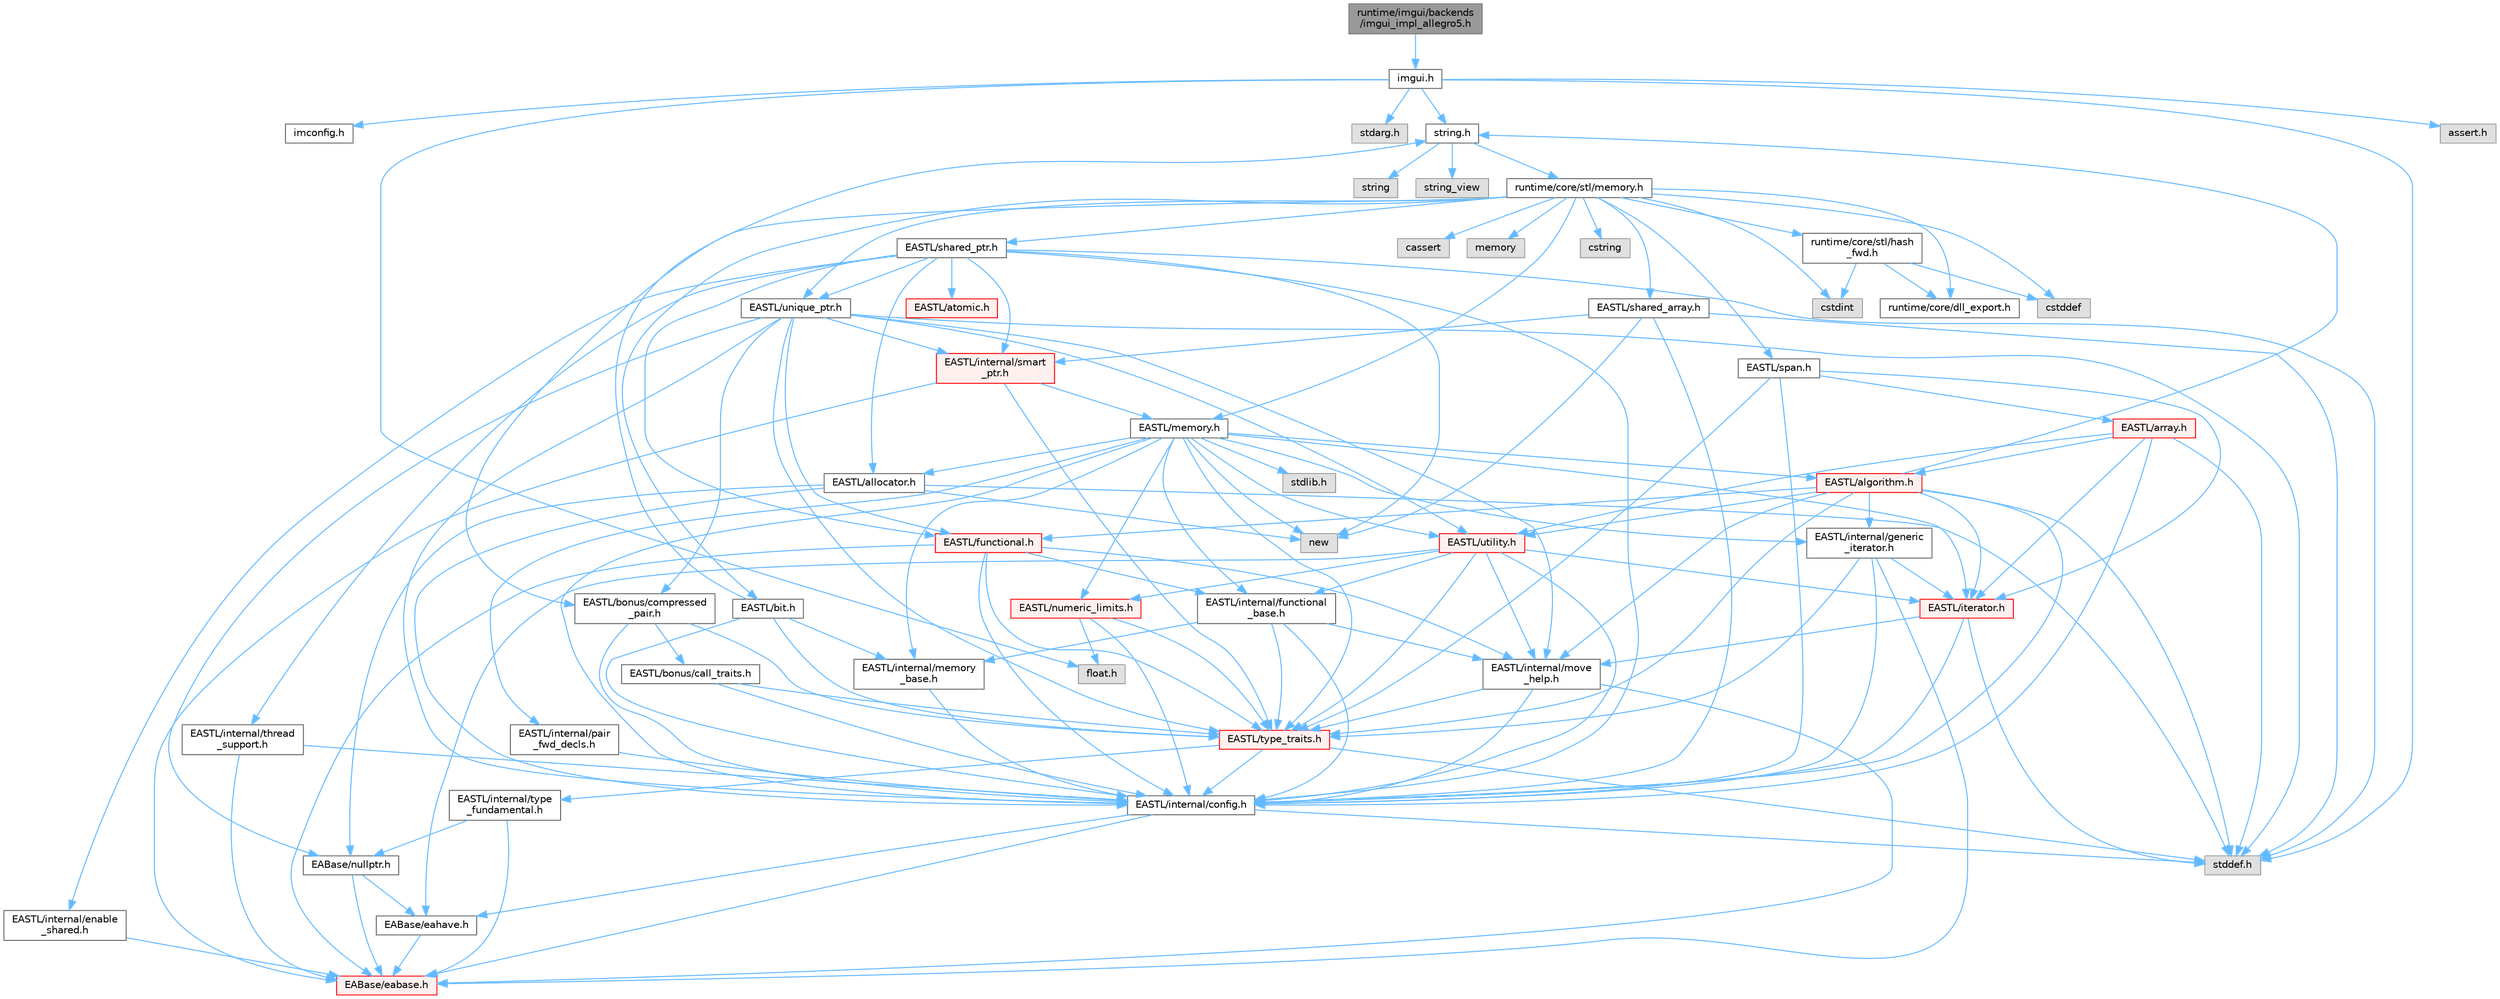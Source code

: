 digraph "runtime/imgui/backends/imgui_impl_allegro5.h"
{
 // LATEX_PDF_SIZE
  bgcolor="transparent";
  edge [fontname=Helvetica,fontsize=10,labelfontname=Helvetica,labelfontsize=10];
  node [fontname=Helvetica,fontsize=10,shape=box,height=0.2,width=0.4];
  Node1 [id="Node000001",label="runtime/imgui/backends\l/imgui_impl_allegro5.h",height=0.2,width=0.4,color="gray40", fillcolor="grey60", style="filled", fontcolor="black",tooltip=" "];
  Node1 -> Node2 [id="edge1_Node000001_Node000002",color="steelblue1",style="solid",tooltip=" "];
  Node2 [id="Node000002",label="imgui.h",height=0.2,width=0.4,color="grey40", fillcolor="white", style="filled",URL="$imgui_8h.html",tooltip=" "];
  Node2 -> Node3 [id="edge2_Node000002_Node000003",color="steelblue1",style="solid",tooltip=" "];
  Node3 [id="Node000003",label="imconfig.h",height=0.2,width=0.4,color="grey40", fillcolor="white", style="filled",URL="$imconfig_8h.html",tooltip=" "];
  Node2 -> Node4 [id="edge3_Node000002_Node000004",color="steelblue1",style="solid",tooltip=" "];
  Node4 [id="Node000004",label="float.h",height=0.2,width=0.4,color="grey60", fillcolor="#E0E0E0", style="filled",tooltip=" "];
  Node2 -> Node5 [id="edge4_Node000002_Node000005",color="steelblue1",style="solid",tooltip=" "];
  Node5 [id="Node000005",label="stdarg.h",height=0.2,width=0.4,color="grey60", fillcolor="#E0E0E0", style="filled",tooltip=" "];
  Node2 -> Node6 [id="edge5_Node000002_Node000006",color="steelblue1",style="solid",tooltip=" "];
  Node6 [id="Node000006",label="stddef.h",height=0.2,width=0.4,color="grey60", fillcolor="#E0E0E0", style="filled",tooltip=" "];
  Node2 -> Node7 [id="edge6_Node000002_Node000007",color="steelblue1",style="solid",tooltip=" "];
  Node7 [id="Node000007",label="string.h",height=0.2,width=0.4,color="grey40", fillcolor="white", style="filled",URL="$string_8h.html",tooltip=" "];
  Node7 -> Node8 [id="edge7_Node000007_Node000008",color="steelblue1",style="solid",tooltip=" "];
  Node8 [id="Node000008",label="string",height=0.2,width=0.4,color="grey60", fillcolor="#E0E0E0", style="filled",tooltip=" "];
  Node7 -> Node9 [id="edge8_Node000007_Node000009",color="steelblue1",style="solid",tooltip=" "];
  Node9 [id="Node000009",label="string_view",height=0.2,width=0.4,color="grey60", fillcolor="#E0E0E0", style="filled",tooltip=" "];
  Node7 -> Node10 [id="edge9_Node000007_Node000010",color="steelblue1",style="solid",tooltip=" "];
  Node10 [id="Node000010",label="runtime/core/stl/memory.h",height=0.2,width=0.4,color="grey40", fillcolor="white", style="filled",URL="$core_2stl_2memory_8h.html",tooltip=" "];
  Node10 -> Node11 [id="edge10_Node000010_Node000011",color="steelblue1",style="solid",tooltip=" "];
  Node11 [id="Node000011",label="cstddef",height=0.2,width=0.4,color="grey60", fillcolor="#E0E0E0", style="filled",tooltip=" "];
  Node10 -> Node12 [id="edge11_Node000010_Node000012",color="steelblue1",style="solid",tooltip=" "];
  Node12 [id="Node000012",label="cstdint",height=0.2,width=0.4,color="grey60", fillcolor="#E0E0E0", style="filled",tooltip=" "];
  Node10 -> Node13 [id="edge12_Node000010_Node000013",color="steelblue1",style="solid",tooltip=" "];
  Node13 [id="Node000013",label="cassert",height=0.2,width=0.4,color="grey60", fillcolor="#E0E0E0", style="filled",tooltip=" "];
  Node10 -> Node14 [id="edge13_Node000010_Node000014",color="steelblue1",style="solid",tooltip=" "];
  Node14 [id="Node000014",label="memory",height=0.2,width=0.4,color="grey60", fillcolor="#E0E0E0", style="filled",tooltip=" "];
  Node10 -> Node15 [id="edge14_Node000010_Node000015",color="steelblue1",style="solid",tooltip=" "];
  Node15 [id="Node000015",label="cstring",height=0.2,width=0.4,color="grey60", fillcolor="#E0E0E0", style="filled",tooltip=" "];
  Node10 -> Node16 [id="edge15_Node000010_Node000016",color="steelblue1",style="solid",tooltip=" "];
  Node16 [id="Node000016",label="EASTL/bit.h",height=0.2,width=0.4,color="grey40", fillcolor="white", style="filled",URL="$bit_8h.html",tooltip=" "];
  Node16 -> Node17 [id="edge16_Node000016_Node000017",color="steelblue1",style="solid",tooltip=" "];
  Node17 [id="Node000017",label="EASTL/internal/config.h",height=0.2,width=0.4,color="grey40", fillcolor="white", style="filled",URL="$config_8h.html",tooltip=" "];
  Node17 -> Node18 [id="edge17_Node000017_Node000018",color="steelblue1",style="solid",tooltip=" "];
  Node18 [id="Node000018",label="EABase/eabase.h",height=0.2,width=0.4,color="red", fillcolor="#FFF0F0", style="filled",URL="$eabase_8h.html",tooltip=" "];
  Node17 -> Node24 [id="edge18_Node000017_Node000024",color="steelblue1",style="solid",tooltip=" "];
  Node24 [id="Node000024",label="EABase/eahave.h",height=0.2,width=0.4,color="grey40", fillcolor="white", style="filled",URL="$eahave_8h.html",tooltip=" "];
  Node24 -> Node18 [id="edge19_Node000024_Node000018",color="steelblue1",style="solid",tooltip=" "];
  Node17 -> Node6 [id="edge20_Node000017_Node000006",color="steelblue1",style="solid",tooltip=" "];
  Node16 -> Node25 [id="edge21_Node000016_Node000025",color="steelblue1",style="solid",tooltip=" "];
  Node25 [id="Node000025",label="EASTL/internal/memory\l_base.h",height=0.2,width=0.4,color="grey40", fillcolor="white", style="filled",URL="$memory__base_8h.html",tooltip=" "];
  Node25 -> Node17 [id="edge22_Node000025_Node000017",color="steelblue1",style="solid",tooltip=" "];
  Node16 -> Node26 [id="edge23_Node000016_Node000026",color="steelblue1",style="solid",tooltip=" "];
  Node26 [id="Node000026",label="EASTL/type_traits.h",height=0.2,width=0.4,color="red", fillcolor="#FFF0F0", style="filled",URL="$_e_a_s_t_l_2include_2_e_a_s_t_l_2type__traits_8h.html",tooltip=" "];
  Node26 -> Node17 [id="edge24_Node000026_Node000017",color="steelblue1",style="solid",tooltip=" "];
  Node26 -> Node6 [id="edge25_Node000026_Node000006",color="steelblue1",style="solid",tooltip=" "];
  Node26 -> Node27 [id="edge26_Node000026_Node000027",color="steelblue1",style="solid",tooltip=" "];
  Node27 [id="Node000027",label="EASTL/internal/type\l_fundamental.h",height=0.2,width=0.4,color="grey40", fillcolor="white", style="filled",URL="$type__fundamental_8h.html",tooltip=" "];
  Node27 -> Node18 [id="edge27_Node000027_Node000018",color="steelblue1",style="solid",tooltip=" "];
  Node27 -> Node28 [id="edge28_Node000027_Node000028",color="steelblue1",style="solid",tooltip=" "];
  Node28 [id="Node000028",label="EABase/nullptr.h",height=0.2,width=0.4,color="grey40", fillcolor="white", style="filled",URL="$nullptr_8h.html",tooltip=" "];
  Node28 -> Node18 [id="edge29_Node000028_Node000018",color="steelblue1",style="solid",tooltip=" "];
  Node28 -> Node24 [id="edge30_Node000028_Node000024",color="steelblue1",style="solid",tooltip=" "];
  Node16 -> Node7 [id="edge31_Node000016_Node000007",color="steelblue1",style="solid",tooltip=" "];
  Node10 -> Node36 [id="edge32_Node000010_Node000036",color="steelblue1",style="solid",tooltip=" "];
  Node36 [id="Node000036",label="EASTL/memory.h",height=0.2,width=0.4,color="grey40", fillcolor="white", style="filled",URL="$_e_a_s_t_l_2include_2_e_a_s_t_l_2memory_8h.html",tooltip=" "];
  Node36 -> Node17 [id="edge33_Node000036_Node000017",color="steelblue1",style="solid",tooltip=" "];
  Node36 -> Node25 [id="edge34_Node000036_Node000025",color="steelblue1",style="solid",tooltip=" "];
  Node36 -> Node37 [id="edge35_Node000036_Node000037",color="steelblue1",style="solid",tooltip=" "];
  Node37 [id="Node000037",label="EASTL/internal/generic\l_iterator.h",height=0.2,width=0.4,color="grey40", fillcolor="white", style="filled",URL="$generic__iterator_8h.html",tooltip=" "];
  Node37 -> Node18 [id="edge36_Node000037_Node000018",color="steelblue1",style="solid",tooltip=" "];
  Node37 -> Node17 [id="edge37_Node000037_Node000017",color="steelblue1",style="solid",tooltip=" "];
  Node37 -> Node38 [id="edge38_Node000037_Node000038",color="steelblue1",style="solid",tooltip=" "];
  Node38 [id="Node000038",label="EASTL/iterator.h",height=0.2,width=0.4,color="red", fillcolor="#FFF0F0", style="filled",URL="$_e_a_s_t_l_2include_2_e_a_s_t_l_2iterator_8h.html",tooltip=" "];
  Node38 -> Node17 [id="edge39_Node000038_Node000017",color="steelblue1",style="solid",tooltip=" "];
  Node38 -> Node39 [id="edge40_Node000038_Node000039",color="steelblue1",style="solid",tooltip=" "];
  Node39 [id="Node000039",label="EASTL/internal/move\l_help.h",height=0.2,width=0.4,color="grey40", fillcolor="white", style="filled",URL="$move__help_8h.html",tooltip=" "];
  Node39 -> Node18 [id="edge41_Node000039_Node000018",color="steelblue1",style="solid",tooltip=" "];
  Node39 -> Node17 [id="edge42_Node000039_Node000017",color="steelblue1",style="solid",tooltip=" "];
  Node39 -> Node26 [id="edge43_Node000039_Node000026",color="steelblue1",style="solid",tooltip=" "];
  Node38 -> Node6 [id="edge44_Node000038_Node000006",color="steelblue1",style="solid",tooltip=" "];
  Node37 -> Node26 [id="edge45_Node000037_Node000026",color="steelblue1",style="solid",tooltip=" "];
  Node36 -> Node41 [id="edge46_Node000036_Node000041",color="steelblue1",style="solid",tooltip=" "];
  Node41 [id="Node000041",label="EASTL/internal/pair\l_fwd_decls.h",height=0.2,width=0.4,color="grey40", fillcolor="white", style="filled",URL="$pair__fwd__decls_8h.html",tooltip=" "];
  Node41 -> Node17 [id="edge47_Node000041_Node000017",color="steelblue1",style="solid",tooltip=" "];
  Node36 -> Node42 [id="edge48_Node000036_Node000042",color="steelblue1",style="solid",tooltip=" "];
  Node42 [id="Node000042",label="EASTL/internal/functional\l_base.h",height=0.2,width=0.4,color="grey40", fillcolor="white", style="filled",URL="$functional__base_8h.html",tooltip=" "];
  Node42 -> Node17 [id="edge49_Node000042_Node000017",color="steelblue1",style="solid",tooltip=" "];
  Node42 -> Node25 [id="edge50_Node000042_Node000025",color="steelblue1",style="solid",tooltip=" "];
  Node42 -> Node39 [id="edge51_Node000042_Node000039",color="steelblue1",style="solid",tooltip=" "];
  Node42 -> Node26 [id="edge52_Node000042_Node000026",color="steelblue1",style="solid",tooltip=" "];
  Node36 -> Node43 [id="edge53_Node000036_Node000043",color="steelblue1",style="solid",tooltip=" "];
  Node43 [id="Node000043",label="EASTL/algorithm.h",height=0.2,width=0.4,color="red", fillcolor="#FFF0F0", style="filled",URL="$_e_a_s_t_l_2include_2_e_a_s_t_l_2algorithm_8h.html",tooltip=" "];
  Node43 -> Node17 [id="edge54_Node000043_Node000017",color="steelblue1",style="solid",tooltip=" "];
  Node43 -> Node26 [id="edge55_Node000043_Node000026",color="steelblue1",style="solid",tooltip=" "];
  Node43 -> Node39 [id="edge56_Node000043_Node000039",color="steelblue1",style="solid",tooltip=" "];
  Node43 -> Node38 [id="edge57_Node000043_Node000038",color="steelblue1",style="solid",tooltip=" "];
  Node43 -> Node46 [id="edge58_Node000043_Node000046",color="steelblue1",style="solid",tooltip=" "];
  Node46 [id="Node000046",label="EASTL/functional.h",height=0.2,width=0.4,color="red", fillcolor="#FFF0F0", style="filled",URL="$_e_a_s_t_l_2include_2_e_a_s_t_l_2functional_8h.html",tooltip=" "];
  Node46 -> Node18 [id="edge59_Node000046_Node000018",color="steelblue1",style="solid",tooltip=" "];
  Node46 -> Node17 [id="edge60_Node000046_Node000017",color="steelblue1",style="solid",tooltip=" "];
  Node46 -> Node39 [id="edge61_Node000046_Node000039",color="steelblue1",style="solid",tooltip=" "];
  Node46 -> Node26 [id="edge62_Node000046_Node000026",color="steelblue1",style="solid",tooltip=" "];
  Node46 -> Node42 [id="edge63_Node000046_Node000042",color="steelblue1",style="solid",tooltip=" "];
  Node43 -> Node53 [id="edge64_Node000043_Node000053",color="steelblue1",style="solid",tooltip=" "];
  Node53 [id="Node000053",label="EASTL/utility.h",height=0.2,width=0.4,color="red", fillcolor="#FFF0F0", style="filled",URL="$_e_a_s_t_l_2include_2_e_a_s_t_l_2utility_8h.html",tooltip=" "];
  Node53 -> Node17 [id="edge65_Node000053_Node000017",color="steelblue1",style="solid",tooltip=" "];
  Node53 -> Node26 [id="edge66_Node000053_Node000026",color="steelblue1",style="solid",tooltip=" "];
  Node53 -> Node38 [id="edge67_Node000053_Node000038",color="steelblue1",style="solid",tooltip=" "];
  Node53 -> Node54 [id="edge68_Node000053_Node000054",color="steelblue1",style="solid",tooltip=" "];
  Node54 [id="Node000054",label="EASTL/numeric_limits.h",height=0.2,width=0.4,color="red", fillcolor="#FFF0F0", style="filled",URL="$numeric__limits_8h.html",tooltip=" "];
  Node54 -> Node17 [id="edge69_Node000054_Node000017",color="steelblue1",style="solid",tooltip=" "];
  Node54 -> Node26 [id="edge70_Node000054_Node000026",color="steelblue1",style="solid",tooltip=" "];
  Node54 -> Node4 [id="edge71_Node000054_Node000004",color="steelblue1",style="solid",tooltip=" "];
  Node53 -> Node42 [id="edge72_Node000053_Node000042",color="steelblue1",style="solid",tooltip=" "];
  Node53 -> Node39 [id="edge73_Node000053_Node000039",color="steelblue1",style="solid",tooltip=" "];
  Node53 -> Node24 [id="edge74_Node000053_Node000024",color="steelblue1",style="solid",tooltip=" "];
  Node43 -> Node37 [id="edge75_Node000043_Node000037",color="steelblue1",style="solid",tooltip=" "];
  Node43 -> Node6 [id="edge76_Node000043_Node000006",color="steelblue1",style="solid",tooltip=" "];
  Node43 -> Node7 [id="edge77_Node000043_Node000007",color="steelblue1",style="solid",tooltip=" "];
  Node36 -> Node26 [id="edge78_Node000036_Node000026",color="steelblue1",style="solid",tooltip=" "];
  Node36 -> Node50 [id="edge79_Node000036_Node000050",color="steelblue1",style="solid",tooltip=" "];
  Node50 [id="Node000050",label="EASTL/allocator.h",height=0.2,width=0.4,color="grey40", fillcolor="white", style="filled",URL="$allocator_8h.html",tooltip=" "];
  Node50 -> Node17 [id="edge80_Node000050_Node000017",color="steelblue1",style="solid",tooltip=" "];
  Node50 -> Node28 [id="edge81_Node000050_Node000028",color="steelblue1",style="solid",tooltip=" "];
  Node50 -> Node6 [id="edge82_Node000050_Node000006",color="steelblue1",style="solid",tooltip=" "];
  Node50 -> Node51 [id="edge83_Node000050_Node000051",color="steelblue1",style="solid",tooltip=" "];
  Node51 [id="Node000051",label="new",height=0.2,width=0.4,color="grey60", fillcolor="#E0E0E0", style="filled",tooltip=" "];
  Node36 -> Node38 [id="edge84_Node000036_Node000038",color="steelblue1",style="solid",tooltip=" "];
  Node36 -> Node53 [id="edge85_Node000036_Node000053",color="steelblue1",style="solid",tooltip=" "];
  Node36 -> Node54 [id="edge86_Node000036_Node000054",color="steelblue1",style="solid",tooltip=" "];
  Node36 -> Node62 [id="edge87_Node000036_Node000062",color="steelblue1",style="solid",tooltip=" "];
  Node62 [id="Node000062",label="stdlib.h",height=0.2,width=0.4,color="grey60", fillcolor="#E0E0E0", style="filled",tooltip=" "];
  Node36 -> Node51 [id="edge88_Node000036_Node000051",color="steelblue1",style="solid",tooltip=" "];
  Node10 -> Node63 [id="edge89_Node000010_Node000063",color="steelblue1",style="solid",tooltip=" "];
  Node63 [id="Node000063",label="EASTL/shared_array.h",height=0.2,width=0.4,color="grey40", fillcolor="white", style="filled",URL="$shared__array_8h.html",tooltip=" "];
  Node63 -> Node17 [id="edge90_Node000063_Node000017",color="steelblue1",style="solid",tooltip=" "];
  Node63 -> Node64 [id="edge91_Node000063_Node000064",color="steelblue1",style="solid",tooltip=" "];
  Node64 [id="Node000064",label="EASTL/internal/smart\l_ptr.h",height=0.2,width=0.4,color="red", fillcolor="#FFF0F0", style="filled",URL="$smart__ptr_8h.html",tooltip=" "];
  Node64 -> Node18 [id="edge92_Node000064_Node000018",color="steelblue1",style="solid",tooltip=" "];
  Node64 -> Node36 [id="edge93_Node000064_Node000036",color="steelblue1",style="solid",tooltip=" "];
  Node64 -> Node26 [id="edge94_Node000064_Node000026",color="steelblue1",style="solid",tooltip=" "];
  Node63 -> Node51 [id="edge95_Node000063_Node000051",color="steelblue1",style="solid",tooltip=" "];
  Node63 -> Node6 [id="edge96_Node000063_Node000006",color="steelblue1",style="solid",tooltip=" "];
  Node10 -> Node66 [id="edge97_Node000010_Node000066",color="steelblue1",style="solid",tooltip=" "];
  Node66 [id="Node000066",label="EASTL/unique_ptr.h",height=0.2,width=0.4,color="grey40", fillcolor="white", style="filled",URL="$unique__ptr_8h.html",tooltip=" "];
  Node66 -> Node28 [id="edge98_Node000066_Node000028",color="steelblue1",style="solid",tooltip=" "];
  Node66 -> Node67 [id="edge99_Node000066_Node000067",color="steelblue1",style="solid",tooltip=" "];
  Node67 [id="Node000067",label="EASTL/bonus/compressed\l_pair.h",height=0.2,width=0.4,color="grey40", fillcolor="white", style="filled",URL="$compressed__pair_8h.html",tooltip=" "];
  Node67 -> Node17 [id="edge100_Node000067_Node000017",color="steelblue1",style="solid",tooltip=" "];
  Node67 -> Node26 [id="edge101_Node000067_Node000026",color="steelblue1",style="solid",tooltip=" "];
  Node67 -> Node68 [id="edge102_Node000067_Node000068",color="steelblue1",style="solid",tooltip=" "];
  Node68 [id="Node000068",label="EASTL/bonus/call_traits.h",height=0.2,width=0.4,color="grey40", fillcolor="white", style="filled",URL="$call__traits_8h.html",tooltip=" "];
  Node68 -> Node17 [id="edge103_Node000068_Node000017",color="steelblue1",style="solid",tooltip=" "];
  Node68 -> Node26 [id="edge104_Node000068_Node000026",color="steelblue1",style="solid",tooltip=" "];
  Node66 -> Node46 [id="edge105_Node000066_Node000046",color="steelblue1",style="solid",tooltip=" "];
  Node66 -> Node17 [id="edge106_Node000066_Node000017",color="steelblue1",style="solid",tooltip=" "];
  Node66 -> Node39 [id="edge107_Node000066_Node000039",color="steelblue1",style="solid",tooltip=" "];
  Node66 -> Node64 [id="edge108_Node000066_Node000064",color="steelblue1",style="solid",tooltip=" "];
  Node66 -> Node26 [id="edge109_Node000066_Node000026",color="steelblue1",style="solid",tooltip=" "];
  Node66 -> Node53 [id="edge110_Node000066_Node000053",color="steelblue1",style="solid",tooltip=" "];
  Node66 -> Node6 [id="edge111_Node000066_Node000006",color="steelblue1",style="solid",tooltip=" "];
  Node10 -> Node69 [id="edge112_Node000010_Node000069",color="steelblue1",style="solid",tooltip=" "];
  Node69 [id="Node000069",label="EASTL/shared_ptr.h",height=0.2,width=0.4,color="grey40", fillcolor="white", style="filled",URL="$shared__ptr_8h.html",tooltip=" "];
  Node69 -> Node17 [id="edge113_Node000069_Node000017",color="steelblue1",style="solid",tooltip=" "];
  Node69 -> Node64 [id="edge114_Node000069_Node000064",color="steelblue1",style="solid",tooltip=" "];
  Node69 -> Node70 [id="edge115_Node000069_Node000070",color="steelblue1",style="solid",tooltip=" "];
  Node70 [id="Node000070",label="EASTL/internal/thread\l_support.h",height=0.2,width=0.4,color="grey40", fillcolor="white", style="filled",URL="$thread__support_8h.html",tooltip=" "];
  Node70 -> Node18 [id="edge116_Node000070_Node000018",color="steelblue1",style="solid",tooltip=" "];
  Node70 -> Node17 [id="edge117_Node000070_Node000017",color="steelblue1",style="solid",tooltip=" "];
  Node69 -> Node66 [id="edge118_Node000069_Node000066",color="steelblue1",style="solid",tooltip=" "];
  Node69 -> Node46 [id="edge119_Node000069_Node000046",color="steelblue1",style="solid",tooltip=" "];
  Node69 -> Node50 [id="edge120_Node000069_Node000050",color="steelblue1",style="solid",tooltip=" "];
  Node69 -> Node71 [id="edge121_Node000069_Node000071",color="steelblue1",style="solid",tooltip=" "];
  Node71 [id="Node000071",label="EASTL/atomic.h",height=0.2,width=0.4,color="red", fillcolor="#FFF0F0", style="filled",URL="$_e_a_s_t_l_2include_2_e_a_s_t_l_2atomic_8h.html",tooltip=" "];
  Node69 -> Node51 [id="edge122_Node000069_Node000051",color="steelblue1",style="solid",tooltip=" "];
  Node69 -> Node6 [id="edge123_Node000069_Node000006",color="steelblue1",style="solid",tooltip=" "];
  Node69 -> Node148 [id="edge124_Node000069_Node000148",color="steelblue1",style="solid",tooltip=" "];
  Node148 [id="Node000148",label="EASTL/internal/enable\l_shared.h",height=0.2,width=0.4,color="grey40", fillcolor="white", style="filled",URL="$enable__shared_8h.html",tooltip=" "];
  Node148 -> Node18 [id="edge125_Node000148_Node000018",color="steelblue1",style="solid",tooltip=" "];
  Node10 -> Node149 [id="edge126_Node000010_Node000149",color="steelblue1",style="solid",tooltip=" "];
  Node149 [id="Node000149",label="EASTL/span.h",height=0.2,width=0.4,color="grey40", fillcolor="white", style="filled",URL="$span_8h.html",tooltip=" "];
  Node149 -> Node17 [id="edge127_Node000149_Node000017",color="steelblue1",style="solid",tooltip=" "];
  Node149 -> Node26 [id="edge128_Node000149_Node000026",color="steelblue1",style="solid",tooltip=" "];
  Node149 -> Node38 [id="edge129_Node000149_Node000038",color="steelblue1",style="solid",tooltip=" "];
  Node149 -> Node150 [id="edge130_Node000149_Node000150",color="steelblue1",style="solid",tooltip=" "];
  Node150 [id="Node000150",label="EASTL/array.h",height=0.2,width=0.4,color="red", fillcolor="#FFF0F0", style="filled",URL="$array_8h.html",tooltip=" "];
  Node150 -> Node17 [id="edge131_Node000150_Node000017",color="steelblue1",style="solid",tooltip=" "];
  Node150 -> Node38 [id="edge132_Node000150_Node000038",color="steelblue1",style="solid",tooltip=" "];
  Node150 -> Node43 [id="edge133_Node000150_Node000043",color="steelblue1",style="solid",tooltip=" "];
  Node150 -> Node53 [id="edge134_Node000150_Node000053",color="steelblue1",style="solid",tooltip=" "];
  Node150 -> Node6 [id="edge135_Node000150_Node000006",color="steelblue1",style="solid",tooltip=" "];
  Node10 -> Node67 [id="edge136_Node000010_Node000067",color="steelblue1",style="solid",tooltip=" "];
  Node10 -> Node152 [id="edge137_Node000010_Node000152",color="steelblue1",style="solid",tooltip=" "];
  Node152 [id="Node000152",label="runtime/core/dll_export.h",height=0.2,width=0.4,color="grey40", fillcolor="white", style="filled",URL="$dll__export_8h.html",tooltip=" "];
  Node10 -> Node153 [id="edge138_Node000010_Node000153",color="steelblue1",style="solid",tooltip=" "];
  Node153 [id="Node000153",label="runtime/core/stl/hash\l_fwd.h",height=0.2,width=0.4,color="grey40", fillcolor="white", style="filled",URL="$hash__fwd_8h.html",tooltip=" "];
  Node153 -> Node11 [id="edge139_Node000153_Node000011",color="steelblue1",style="solid",tooltip=" "];
  Node153 -> Node12 [id="edge140_Node000153_Node000012",color="steelblue1",style="solid",tooltip=" "];
  Node153 -> Node152 [id="edge141_Node000153_Node000152",color="steelblue1",style="solid",tooltip=" "];
  Node2 -> Node154 [id="edge142_Node000002_Node000154",color="steelblue1",style="solid",tooltip=" "];
  Node154 [id="Node000154",label="assert.h",height=0.2,width=0.4,color="grey60", fillcolor="#E0E0E0", style="filled",tooltip=" "];
}
